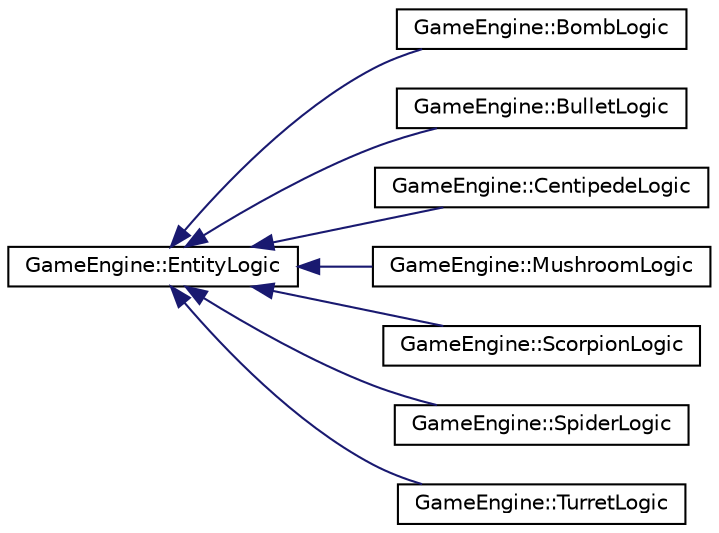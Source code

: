 digraph "Graphical Class Hierarchy"
{
  edge [fontname="Helvetica",fontsize="10",labelfontname="Helvetica",labelfontsize="10"];
  node [fontname="Helvetica",fontsize="10",shape=record];
  rankdir="LR";
  Node0 [label="GameEngine::EntityLogic",height=0.2,width=0.4,color="black", fillcolor="white", style="filled",URL="$class_game_engine_1_1_entity_logic.html"];
  Node0 -> Node1 [dir="back",color="midnightblue",fontsize="10",style="solid",fontname="Helvetica"];
  Node1 [label="GameEngine::BombLogic",height=0.2,width=0.4,color="black", fillcolor="white", style="filled",URL="$class_game_engine_1_1_bomb_logic.html"];
  Node0 -> Node2 [dir="back",color="midnightblue",fontsize="10",style="solid",fontname="Helvetica"];
  Node2 [label="GameEngine::BulletLogic",height=0.2,width=0.4,color="black", fillcolor="white", style="filled",URL="$class_game_engine_1_1_bullet_logic.html"];
  Node0 -> Node3 [dir="back",color="midnightblue",fontsize="10",style="solid",fontname="Helvetica"];
  Node3 [label="GameEngine::CentipedeLogic",height=0.2,width=0.4,color="black", fillcolor="white", style="filled",URL="$class_game_engine_1_1_centipede_logic.html"];
  Node0 -> Node4 [dir="back",color="midnightblue",fontsize="10",style="solid",fontname="Helvetica"];
  Node4 [label="GameEngine::MushroomLogic",height=0.2,width=0.4,color="black", fillcolor="white", style="filled",URL="$class_game_engine_1_1_mushroom_logic.html"];
  Node0 -> Node5 [dir="back",color="midnightblue",fontsize="10",style="solid",fontname="Helvetica"];
  Node5 [label="GameEngine::ScorpionLogic",height=0.2,width=0.4,color="black", fillcolor="white", style="filled",URL="$class_game_engine_1_1_scorpion_logic.html"];
  Node0 -> Node6 [dir="back",color="midnightblue",fontsize="10",style="solid",fontname="Helvetica"];
  Node6 [label="GameEngine::SpiderLogic",height=0.2,width=0.4,color="black", fillcolor="white", style="filled",URL="$class_game_engine_1_1_spider_logic.html"];
  Node0 -> Node7 [dir="back",color="midnightblue",fontsize="10",style="solid",fontname="Helvetica"];
  Node7 [label="GameEngine::TurretLogic",height=0.2,width=0.4,color="black", fillcolor="white", style="filled",URL="$class_game_engine_1_1_turret_logic.html"];
}
